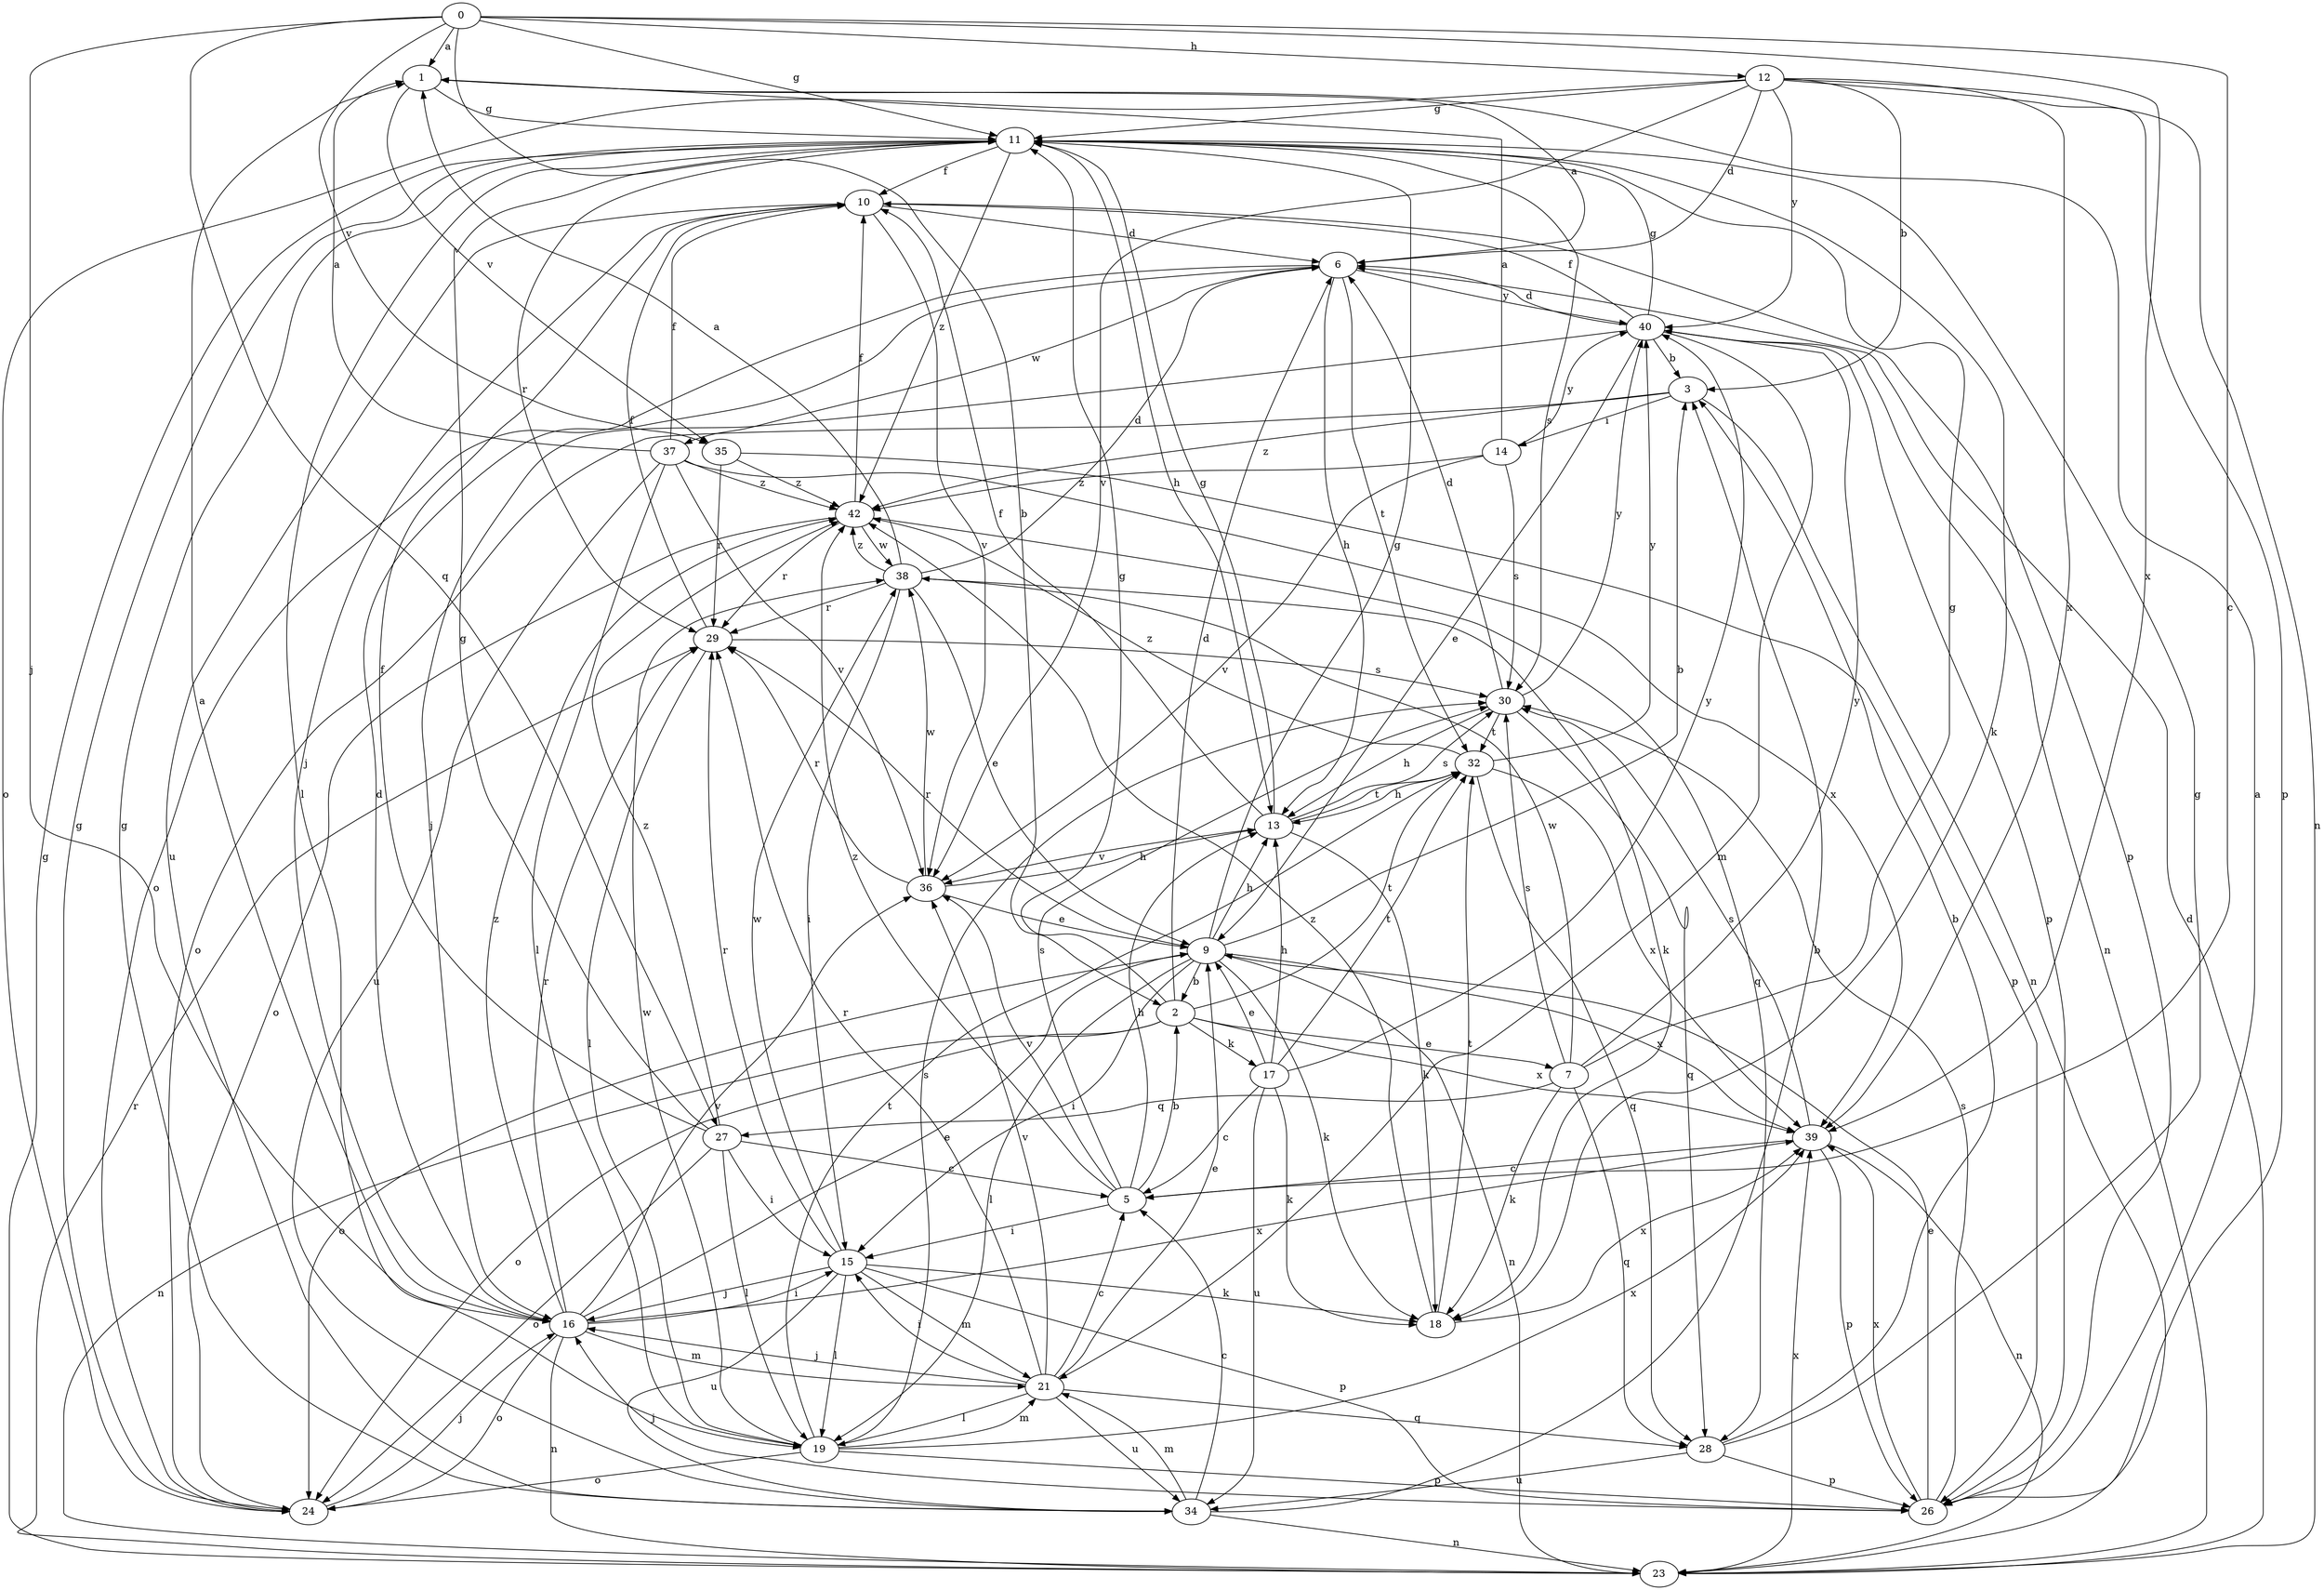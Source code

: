 strict digraph  {
0;
1;
2;
3;
5;
6;
7;
9;
10;
11;
12;
13;
14;
15;
16;
17;
18;
19;
21;
23;
24;
26;
27;
28;
29;
30;
32;
34;
35;
36;
37;
38;
39;
40;
42;
0 -> 1  [label=a];
0 -> 2  [label=b];
0 -> 5  [label=c];
0 -> 11  [label=g];
0 -> 12  [label=h];
0 -> 16  [label=j];
0 -> 27  [label=q];
0 -> 35  [label=v];
0 -> 39  [label=x];
1 -> 11  [label=g];
1 -> 35  [label=v];
2 -> 6  [label=d];
2 -> 7  [label=e];
2 -> 11  [label=g];
2 -> 17  [label=k];
2 -> 23  [label=n];
2 -> 24  [label=o];
2 -> 32  [label=t];
2 -> 39  [label=x];
3 -> 14  [label=i];
3 -> 23  [label=n];
3 -> 24  [label=o];
3 -> 42  [label=z];
5 -> 2  [label=b];
5 -> 13  [label=h];
5 -> 15  [label=i];
5 -> 30  [label=s];
5 -> 36  [label=v];
5 -> 42  [label=z];
6 -> 1  [label=a];
6 -> 13  [label=h];
6 -> 24  [label=o];
6 -> 32  [label=t];
6 -> 37  [label=w];
6 -> 40  [label=y];
7 -> 11  [label=g];
7 -> 18  [label=k];
7 -> 27  [label=q];
7 -> 28  [label=q];
7 -> 30  [label=s];
7 -> 38  [label=w];
7 -> 40  [label=y];
9 -> 2  [label=b];
9 -> 3  [label=b];
9 -> 11  [label=g];
9 -> 13  [label=h];
9 -> 15  [label=i];
9 -> 18  [label=k];
9 -> 19  [label=l];
9 -> 23  [label=n];
9 -> 24  [label=o];
9 -> 29  [label=r];
9 -> 39  [label=x];
10 -> 6  [label=d];
10 -> 16  [label=j];
10 -> 26  [label=p];
10 -> 34  [label=u];
10 -> 36  [label=v];
11 -> 10  [label=f];
11 -> 13  [label=h];
11 -> 18  [label=k];
11 -> 19  [label=l];
11 -> 29  [label=r];
11 -> 30  [label=s];
11 -> 42  [label=z];
12 -> 3  [label=b];
12 -> 6  [label=d];
12 -> 11  [label=g];
12 -> 23  [label=n];
12 -> 24  [label=o];
12 -> 26  [label=p];
12 -> 36  [label=v];
12 -> 39  [label=x];
12 -> 40  [label=y];
13 -> 10  [label=f];
13 -> 11  [label=g];
13 -> 18  [label=k];
13 -> 30  [label=s];
13 -> 32  [label=t];
13 -> 36  [label=v];
14 -> 1  [label=a];
14 -> 30  [label=s];
14 -> 36  [label=v];
14 -> 40  [label=y];
14 -> 42  [label=z];
15 -> 16  [label=j];
15 -> 18  [label=k];
15 -> 19  [label=l];
15 -> 21  [label=m];
15 -> 26  [label=p];
15 -> 29  [label=r];
15 -> 34  [label=u];
15 -> 38  [label=w];
16 -> 1  [label=a];
16 -> 6  [label=d];
16 -> 9  [label=e];
16 -> 15  [label=i];
16 -> 21  [label=m];
16 -> 23  [label=n];
16 -> 24  [label=o];
16 -> 29  [label=r];
16 -> 36  [label=v];
16 -> 39  [label=x];
16 -> 42  [label=z];
17 -> 5  [label=c];
17 -> 9  [label=e];
17 -> 13  [label=h];
17 -> 18  [label=k];
17 -> 32  [label=t];
17 -> 34  [label=u];
17 -> 40  [label=y];
18 -> 32  [label=t];
18 -> 39  [label=x];
18 -> 42  [label=z];
19 -> 21  [label=m];
19 -> 24  [label=o];
19 -> 26  [label=p];
19 -> 30  [label=s];
19 -> 32  [label=t];
19 -> 38  [label=w];
19 -> 39  [label=x];
21 -> 5  [label=c];
21 -> 9  [label=e];
21 -> 15  [label=i];
21 -> 16  [label=j];
21 -> 19  [label=l];
21 -> 28  [label=q];
21 -> 29  [label=r];
21 -> 34  [label=u];
21 -> 36  [label=v];
23 -> 6  [label=d];
23 -> 11  [label=g];
23 -> 29  [label=r];
23 -> 39  [label=x];
24 -> 11  [label=g];
24 -> 16  [label=j];
26 -> 1  [label=a];
26 -> 9  [label=e];
26 -> 16  [label=j];
26 -> 30  [label=s];
26 -> 39  [label=x];
27 -> 5  [label=c];
27 -> 10  [label=f];
27 -> 11  [label=g];
27 -> 15  [label=i];
27 -> 19  [label=l];
27 -> 24  [label=o];
27 -> 42  [label=z];
28 -> 3  [label=b];
28 -> 11  [label=g];
28 -> 26  [label=p];
28 -> 34  [label=u];
29 -> 10  [label=f];
29 -> 19  [label=l];
29 -> 30  [label=s];
30 -> 6  [label=d];
30 -> 13  [label=h];
30 -> 28  [label=q];
30 -> 32  [label=t];
30 -> 40  [label=y];
32 -> 13  [label=h];
32 -> 28  [label=q];
32 -> 39  [label=x];
32 -> 40  [label=y];
32 -> 42  [label=z];
34 -> 3  [label=b];
34 -> 5  [label=c];
34 -> 11  [label=g];
34 -> 21  [label=m];
34 -> 23  [label=n];
35 -> 26  [label=p];
35 -> 29  [label=r];
35 -> 42  [label=z];
36 -> 9  [label=e];
36 -> 13  [label=h];
36 -> 29  [label=r];
36 -> 38  [label=w];
37 -> 1  [label=a];
37 -> 10  [label=f];
37 -> 19  [label=l];
37 -> 34  [label=u];
37 -> 36  [label=v];
37 -> 39  [label=x];
37 -> 42  [label=z];
38 -> 1  [label=a];
38 -> 6  [label=d];
38 -> 9  [label=e];
38 -> 15  [label=i];
38 -> 18  [label=k];
38 -> 29  [label=r];
38 -> 42  [label=z];
39 -> 5  [label=c];
39 -> 23  [label=n];
39 -> 26  [label=p];
39 -> 30  [label=s];
40 -> 3  [label=b];
40 -> 6  [label=d];
40 -> 9  [label=e];
40 -> 10  [label=f];
40 -> 11  [label=g];
40 -> 16  [label=j];
40 -> 21  [label=m];
40 -> 23  [label=n];
40 -> 26  [label=p];
42 -> 10  [label=f];
42 -> 24  [label=o];
42 -> 28  [label=q];
42 -> 29  [label=r];
42 -> 38  [label=w];
}
